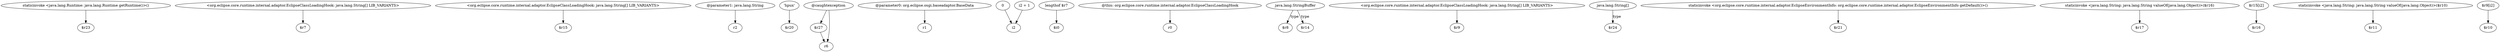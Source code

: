 digraph g {
0[label="staticinvoke <java.lang.Runtime: java.lang.Runtime getRuntime()>()"]
1[label="$r23"]
0->1[label=""]
2[label="<org.eclipse.core.runtime.internal.adaptor.EclipseClassLoadingHook: java.lang.String[] LIB_VARIANTS>"]
3[label="$r7"]
2->3[label=""]
4[label="<org.eclipse.core.runtime.internal.adaptor.EclipseClassLoadingHook: java.lang.String[] LIB_VARIANTS>"]
5[label="$r15"]
4->5[label=""]
6[label="@parameter1: java.lang.String"]
7[label="r2"]
6->7[label=""]
8[label="'hpux'"]
9[label="$r20"]
8->9[label=""]
10[label="$r27"]
11[label="r6"]
10->11[label=""]
12[label="@parameter0: org.eclipse.osgi.baseadaptor.BaseData"]
13[label="r1"]
12->13[label=""]
14[label="0"]
15[label="i2"]
14->15[label=""]
16[label="lengthof $r7"]
17[label="$i0"]
16->17[label=""]
18[label="@this: org.eclipse.core.runtime.internal.adaptor.EclipseClassLoadingHook"]
19[label="r0"]
18->19[label=""]
20[label="java.lang.StringBuffer"]
21[label="$r8"]
20->21[label="type"]
22[label="<org.eclipse.core.runtime.internal.adaptor.EclipseClassLoadingHook: java.lang.String[] LIB_VARIANTS>"]
23[label="$r9"]
22->23[label=""]
24[label="$r14"]
20->24[label="type"]
25[label="i2 + 1"]
25->15[label=""]
26[label="java.lang.String[]"]
27[label="$r24"]
26->27[label="type"]
28[label="staticinvoke <org.eclipse.core.runtime.internal.adaptor.EclipseEnvironmentInfo: org.eclipse.core.runtime.internal.adaptor.EclipseEnvironmentInfo getDefault()>()"]
29[label="$r21"]
28->29[label=""]
30[label="staticinvoke <java.lang.String: java.lang.String valueOf(java.lang.Object)>($r16)"]
31[label="$r17"]
30->31[label=""]
32[label="$r15[i2]"]
33[label="$r16"]
32->33[label=""]
34[label="@caughtexception"]
34->10[label=""]
34->11[label=""]
35[label="staticinvoke <java.lang.String: java.lang.String valueOf(java.lang.Object)>($r10)"]
36[label="$r11"]
35->36[label=""]
37[label="$r9[i2]"]
38[label="$r10"]
37->38[label=""]
}